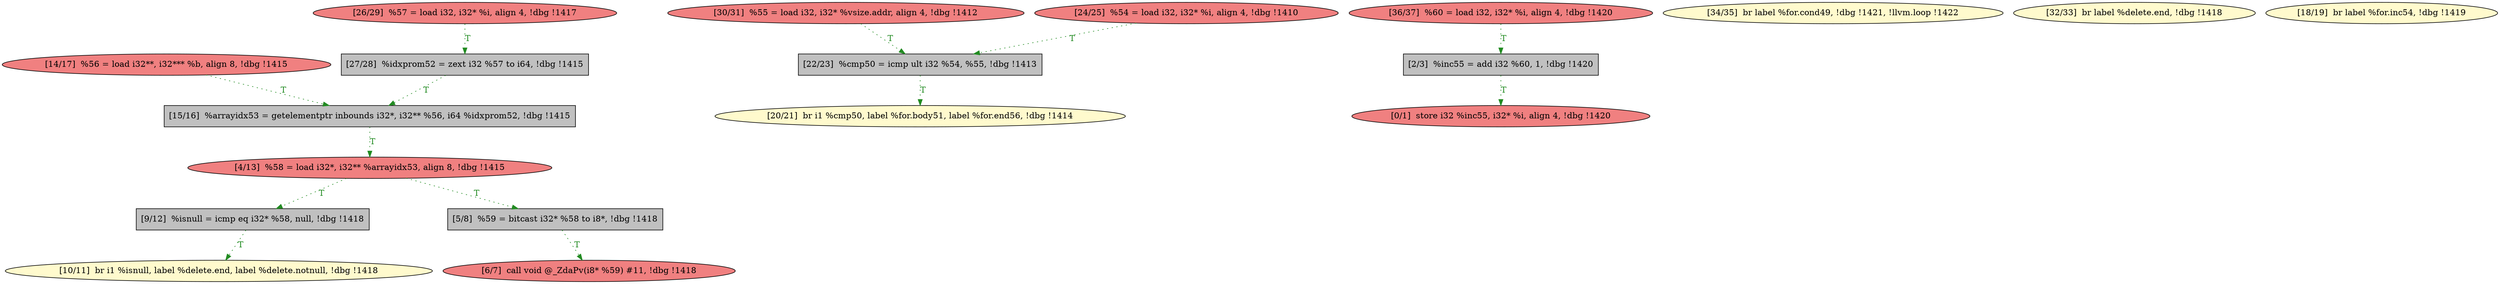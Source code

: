
digraph G {


node1631 [fillcolor=lightcoral,label="[4/13]  %58 = load i32*, i32** %arrayidx53, align 8, !dbg !1415",shape=ellipse,style=filled ]
node1630 [fillcolor=lightcoral,label="[14/17]  %56 = load i32**, i32*** %b, align 8, !dbg !1415",shape=ellipse,style=filled ]
node1618 [fillcolor=lightcoral,label="[26/29]  %57 = load i32, i32* %i, align 4, !dbg !1417",shape=ellipse,style=filled ]
node1613 [fillcolor=grey,label="[9/12]  %isnull = icmp eq i32* %58, null, !dbg !1418",shape=rectangle,style=filled ]
node1614 [fillcolor=lemonchiffon,label="[10/11]  br i1 %isnull, label %delete.end, label %delete.notnull, !dbg !1418",shape=ellipse,style=filled ]
node1617 [fillcolor=grey,label="[5/8]  %59 = bitcast i32* %58 to i8*, !dbg !1418",shape=rectangle,style=filled ]
node1615 [fillcolor=grey,label="[15/16]  %arrayidx53 = getelementptr inbounds i32*, i32** %56, i64 %idxprom52, !dbg !1415",shape=rectangle,style=filled ]
node1621 [fillcolor=lemonchiffon,label="[20/21]  br i1 %cmp50, label %for.body51, label %for.end56, !dbg !1414",shape=ellipse,style=filled ]
node1622 [fillcolor=grey,label="[2/3]  %inc55 = add i32 %60, 1, !dbg !1420",shape=rectangle,style=filled ]
node1626 [fillcolor=lightcoral,label="[36/37]  %60 = load i32, i32* %i, align 4, !dbg !1420",shape=ellipse,style=filled ]
node1616 [fillcolor=lightcoral,label="[30/31]  %55 = load i32, i32* %vsize.addr, align 4, !dbg !1412",shape=ellipse,style=filled ]
node1625 [fillcolor=lemonchiffon,label="[34/35]  br label %for.cond49, !dbg !1421, !llvm.loop !1422",shape=ellipse,style=filled ]
node1619 [fillcolor=lightcoral,label="[6/7]  call void @_ZdaPv(i8* %59) #11, !dbg !1418",shape=ellipse,style=filled ]
node1620 [fillcolor=lightcoral,label="[0/1]  store i32 %inc55, i32* %i, align 4, !dbg !1420",shape=ellipse,style=filled ]
node1623 [fillcolor=lemonchiffon,label="[32/33]  br label %delete.end, !dbg !1418",shape=ellipse,style=filled ]
node1624 [fillcolor=grey,label="[27/28]  %idxprom52 = zext i32 %57 to i64, !dbg !1415",shape=rectangle,style=filled ]
node1629 [fillcolor=lemonchiffon,label="[18/19]  br label %for.inc54, !dbg !1419",shape=ellipse,style=filled ]
node1627 [fillcolor=lightcoral,label="[24/25]  %54 = load i32, i32* %i, align 4, !dbg !1410",shape=ellipse,style=filled ]
node1628 [fillcolor=grey,label="[22/23]  %cmp50 = icmp ult i32 %54, %55, !dbg !1413",shape=rectangle,style=filled ]

node1626->node1622 [style=dotted,color=forestgreen,label="T",fontcolor=forestgreen ]
node1617->node1619 [style=dotted,color=forestgreen,label="T",fontcolor=forestgreen ]
node1616->node1628 [style=dotted,color=forestgreen,label="T",fontcolor=forestgreen ]
node1627->node1628 [style=dotted,color=forestgreen,label="T",fontcolor=forestgreen ]
node1622->node1620 [style=dotted,color=forestgreen,label="T",fontcolor=forestgreen ]
node1624->node1615 [style=dotted,color=forestgreen,label="T",fontcolor=forestgreen ]
node1618->node1624 [style=dotted,color=forestgreen,label="T",fontcolor=forestgreen ]
node1613->node1614 [style=dotted,color=forestgreen,label="T",fontcolor=forestgreen ]
node1628->node1621 [style=dotted,color=forestgreen,label="T",fontcolor=forestgreen ]
node1631->node1617 [style=dotted,color=forestgreen,label="T",fontcolor=forestgreen ]
node1615->node1631 [style=dotted,color=forestgreen,label="T",fontcolor=forestgreen ]
node1631->node1613 [style=dotted,color=forestgreen,label="T",fontcolor=forestgreen ]
node1630->node1615 [style=dotted,color=forestgreen,label="T",fontcolor=forestgreen ]


}
